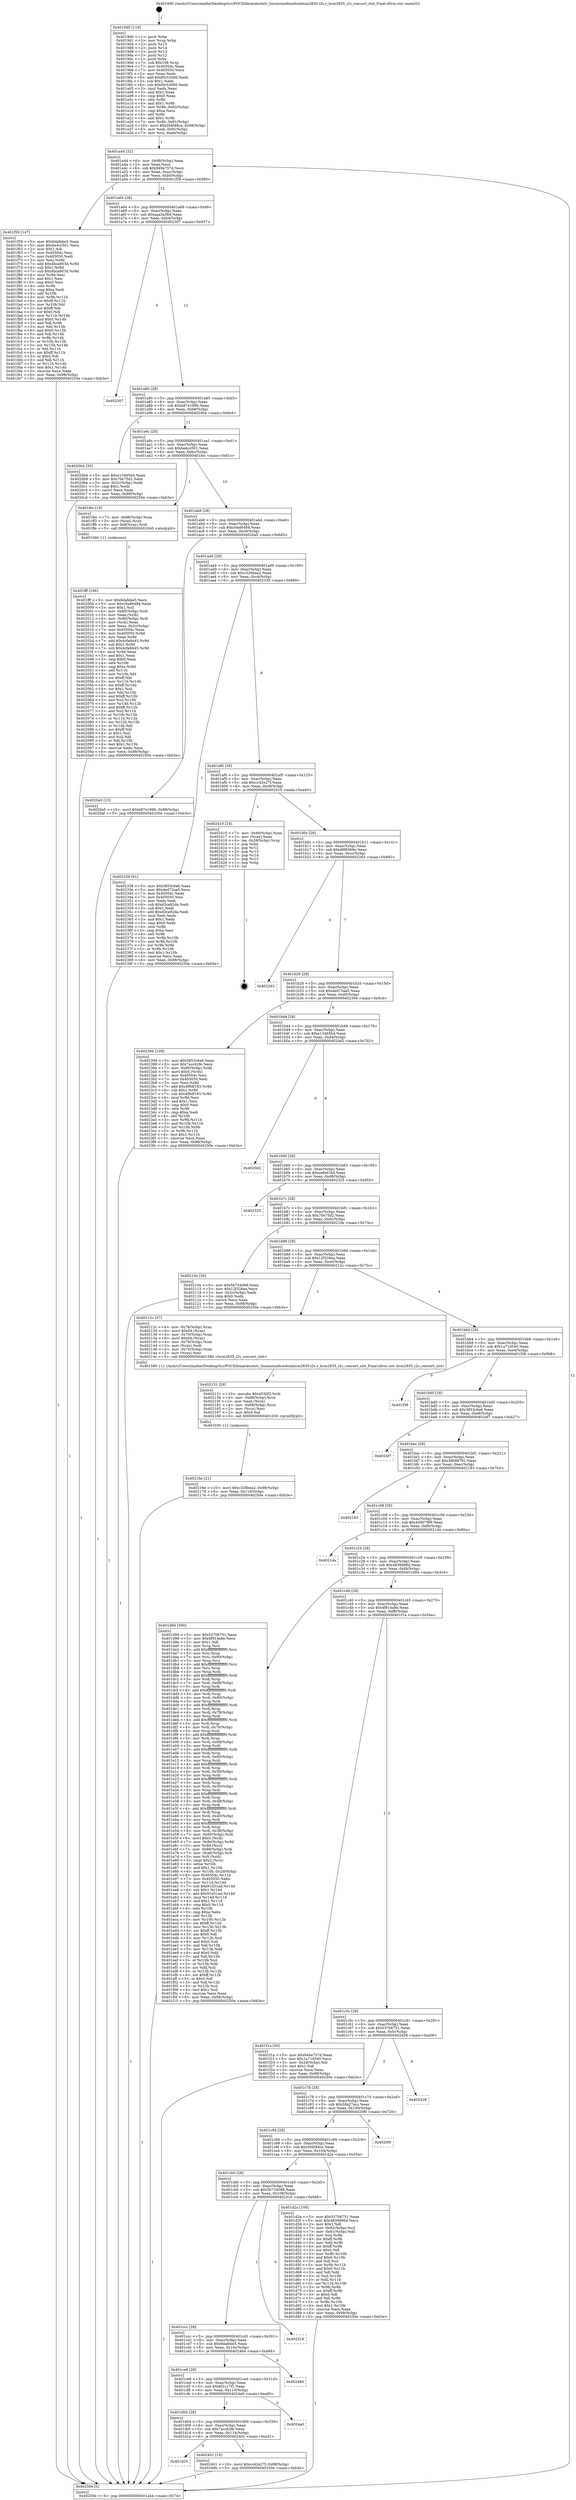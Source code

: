 digraph "0x4019d0" {
  label = "0x4019d0 (/mnt/c/Users/mathe/Desktop/tcc/POCII/binaries/extr_linuxsoundsocbcmbcm2835-i2s.c_bcm2835_i2s_convert_slot_Final-ollvm.out::main(0))"
  labelloc = "t"
  node[shape=record]

  Entry [label="",width=0.3,height=0.3,shape=circle,fillcolor=black,style=filled]
  "0x401a44" [label="{
     0x401a44 [32]\l
     | [instrs]\l
     &nbsp;&nbsp;0x401a44 \<+6\>: mov -0x98(%rbp),%eax\l
     &nbsp;&nbsp;0x401a4a \<+2\>: mov %eax,%ecx\l
     &nbsp;&nbsp;0x401a4c \<+6\>: sub $0x949a757d,%ecx\l
     &nbsp;&nbsp;0x401a52 \<+6\>: mov %eax,-0xac(%rbp)\l
     &nbsp;&nbsp;0x401a58 \<+6\>: mov %ecx,-0xb0(%rbp)\l
     &nbsp;&nbsp;0x401a5e \<+6\>: je 0000000000401f59 \<main+0x589\>\l
  }"]
  "0x401f59" [label="{
     0x401f59 [147]\l
     | [instrs]\l
     &nbsp;&nbsp;0x401f59 \<+5\>: mov $0x6dafebe5,%eax\l
     &nbsp;&nbsp;0x401f5e \<+5\>: mov $0xbe4cc501,%ecx\l
     &nbsp;&nbsp;0x401f63 \<+2\>: mov $0x1,%dl\l
     &nbsp;&nbsp;0x401f65 \<+7\>: mov 0x40504c,%esi\l
     &nbsp;&nbsp;0x401f6c \<+7\>: mov 0x405050,%edi\l
     &nbsp;&nbsp;0x401f73 \<+3\>: mov %esi,%r8d\l
     &nbsp;&nbsp;0x401f76 \<+7\>: add $0x4bca903d,%r8d\l
     &nbsp;&nbsp;0x401f7d \<+4\>: sub $0x1,%r8d\l
     &nbsp;&nbsp;0x401f81 \<+7\>: sub $0x4bca903d,%r8d\l
     &nbsp;&nbsp;0x401f88 \<+4\>: imul %r8d,%esi\l
     &nbsp;&nbsp;0x401f8c \<+3\>: and $0x1,%esi\l
     &nbsp;&nbsp;0x401f8f \<+3\>: cmp $0x0,%esi\l
     &nbsp;&nbsp;0x401f92 \<+4\>: sete %r9b\l
     &nbsp;&nbsp;0x401f96 \<+3\>: cmp $0xa,%edi\l
     &nbsp;&nbsp;0x401f99 \<+4\>: setl %r10b\l
     &nbsp;&nbsp;0x401f9d \<+3\>: mov %r9b,%r11b\l
     &nbsp;&nbsp;0x401fa0 \<+4\>: xor $0xff,%r11b\l
     &nbsp;&nbsp;0x401fa4 \<+3\>: mov %r10b,%bl\l
     &nbsp;&nbsp;0x401fa7 \<+3\>: xor $0xff,%bl\l
     &nbsp;&nbsp;0x401faa \<+3\>: xor $0x0,%dl\l
     &nbsp;&nbsp;0x401fad \<+3\>: mov %r11b,%r14b\l
     &nbsp;&nbsp;0x401fb0 \<+4\>: and $0x0,%r14b\l
     &nbsp;&nbsp;0x401fb4 \<+3\>: and %dl,%r9b\l
     &nbsp;&nbsp;0x401fb7 \<+3\>: mov %bl,%r15b\l
     &nbsp;&nbsp;0x401fba \<+4\>: and $0x0,%r15b\l
     &nbsp;&nbsp;0x401fbe \<+3\>: and %dl,%r10b\l
     &nbsp;&nbsp;0x401fc1 \<+3\>: or %r9b,%r14b\l
     &nbsp;&nbsp;0x401fc4 \<+3\>: or %r10b,%r15b\l
     &nbsp;&nbsp;0x401fc7 \<+3\>: xor %r15b,%r14b\l
     &nbsp;&nbsp;0x401fca \<+3\>: or %bl,%r11b\l
     &nbsp;&nbsp;0x401fcd \<+4\>: xor $0xff,%r11b\l
     &nbsp;&nbsp;0x401fd1 \<+3\>: or $0x0,%dl\l
     &nbsp;&nbsp;0x401fd4 \<+3\>: and %dl,%r11b\l
     &nbsp;&nbsp;0x401fd7 \<+3\>: or %r11b,%r14b\l
     &nbsp;&nbsp;0x401fda \<+4\>: test $0x1,%r14b\l
     &nbsp;&nbsp;0x401fde \<+3\>: cmovne %ecx,%eax\l
     &nbsp;&nbsp;0x401fe1 \<+6\>: mov %eax,-0x98(%rbp)\l
     &nbsp;&nbsp;0x401fe7 \<+5\>: jmp 000000000040250e \<main+0xb3e\>\l
  }"]
  "0x401a64" [label="{
     0x401a64 [28]\l
     | [instrs]\l
     &nbsp;&nbsp;0x401a64 \<+5\>: jmp 0000000000401a69 \<main+0x99\>\l
     &nbsp;&nbsp;0x401a69 \<+6\>: mov -0xac(%rbp),%eax\l
     &nbsp;&nbsp;0x401a6f \<+5\>: sub $0xaaa3a364,%eax\l
     &nbsp;&nbsp;0x401a74 \<+6\>: mov %eax,-0xb4(%rbp)\l
     &nbsp;&nbsp;0x401a7a \<+6\>: je 0000000000402307 \<main+0x937\>\l
  }"]
  Exit [label="",width=0.3,height=0.3,shape=circle,fillcolor=black,style=filled,peripheries=2]
  "0x402307" [label="{
     0x402307\l
  }", style=dashed]
  "0x401a80" [label="{
     0x401a80 [28]\l
     | [instrs]\l
     &nbsp;&nbsp;0x401a80 \<+5\>: jmp 0000000000401a85 \<main+0xb5\>\l
     &nbsp;&nbsp;0x401a85 \<+6\>: mov -0xac(%rbp),%eax\l
     &nbsp;&nbsp;0x401a8b \<+5\>: sub $0xb87e1996,%eax\l
     &nbsp;&nbsp;0x401a90 \<+6\>: mov %eax,-0xb8(%rbp)\l
     &nbsp;&nbsp;0x401a96 \<+6\>: je 00000000004020b4 \<main+0x6e4\>\l
  }"]
  "0x401d20" [label="{
     0x401d20\l
  }", style=dashed]
  "0x4020b4" [label="{
     0x4020b4 [30]\l
     | [instrs]\l
     &nbsp;&nbsp;0x4020b4 \<+5\>: mov $0xe13465b4,%eax\l
     &nbsp;&nbsp;0x4020b9 \<+5\>: mov $0x70e75d2,%ecx\l
     &nbsp;&nbsp;0x4020be \<+3\>: mov -0x2c(%rbp),%edx\l
     &nbsp;&nbsp;0x4020c1 \<+3\>: cmp $0x1,%edx\l
     &nbsp;&nbsp;0x4020c4 \<+3\>: cmovl %ecx,%eax\l
     &nbsp;&nbsp;0x4020c7 \<+6\>: mov %eax,-0x98(%rbp)\l
     &nbsp;&nbsp;0x4020cd \<+5\>: jmp 000000000040250e \<main+0xb3e\>\l
  }"]
  "0x401a9c" [label="{
     0x401a9c [28]\l
     | [instrs]\l
     &nbsp;&nbsp;0x401a9c \<+5\>: jmp 0000000000401aa1 \<main+0xd1\>\l
     &nbsp;&nbsp;0x401aa1 \<+6\>: mov -0xac(%rbp),%eax\l
     &nbsp;&nbsp;0x401aa7 \<+5\>: sub $0xbe4cc501,%eax\l
     &nbsp;&nbsp;0x401aac \<+6\>: mov %eax,-0xbc(%rbp)\l
     &nbsp;&nbsp;0x401ab2 \<+6\>: je 0000000000401fec \<main+0x61c\>\l
  }"]
  "0x402401" [label="{
     0x402401 [15]\l
     | [instrs]\l
     &nbsp;&nbsp;0x402401 \<+10\>: movl $0xcc42e27f,-0x98(%rbp)\l
     &nbsp;&nbsp;0x40240b \<+5\>: jmp 000000000040250e \<main+0xb3e\>\l
  }"]
  "0x401fec" [label="{
     0x401fec [19]\l
     | [instrs]\l
     &nbsp;&nbsp;0x401fec \<+7\>: mov -0x88(%rbp),%rax\l
     &nbsp;&nbsp;0x401ff3 \<+3\>: mov (%rax),%rax\l
     &nbsp;&nbsp;0x401ff6 \<+4\>: mov 0x8(%rax),%rdi\l
     &nbsp;&nbsp;0x401ffa \<+5\>: call 0000000000401040 \<atoi@plt\>\l
     | [calls]\l
     &nbsp;&nbsp;0x401040 \{1\} (unknown)\l
  }"]
  "0x401ab8" [label="{
     0x401ab8 [28]\l
     | [instrs]\l
     &nbsp;&nbsp;0x401ab8 \<+5\>: jmp 0000000000401abd \<main+0xed\>\l
     &nbsp;&nbsp;0x401abd \<+6\>: mov -0xac(%rbp),%eax\l
     &nbsp;&nbsp;0x401ac3 \<+5\>: sub $0xc0ad6484,%eax\l
     &nbsp;&nbsp;0x401ac8 \<+6\>: mov %eax,-0xc0(%rbp)\l
     &nbsp;&nbsp;0x401ace \<+6\>: je 00000000004020a5 \<main+0x6d5\>\l
  }"]
  "0x401d04" [label="{
     0x401d04 [28]\l
     | [instrs]\l
     &nbsp;&nbsp;0x401d04 \<+5\>: jmp 0000000000401d09 \<main+0x339\>\l
     &nbsp;&nbsp;0x401d09 \<+6\>: mov -0xac(%rbp),%eax\l
     &nbsp;&nbsp;0x401d0f \<+5\>: sub $0x7acc62fe,%eax\l
     &nbsp;&nbsp;0x401d14 \<+6\>: mov %eax,-0x114(%rbp)\l
     &nbsp;&nbsp;0x401d1a \<+6\>: je 0000000000402401 \<main+0xa31\>\l
  }"]
  "0x4020a5" [label="{
     0x4020a5 [15]\l
     | [instrs]\l
     &nbsp;&nbsp;0x4020a5 \<+10\>: movl $0xb87e1996,-0x98(%rbp)\l
     &nbsp;&nbsp;0x4020af \<+5\>: jmp 000000000040250e \<main+0xb3e\>\l
  }"]
  "0x401ad4" [label="{
     0x401ad4 [28]\l
     | [instrs]\l
     &nbsp;&nbsp;0x401ad4 \<+5\>: jmp 0000000000401ad9 \<main+0x109\>\l
     &nbsp;&nbsp;0x401ad9 \<+6\>: mov -0xac(%rbp),%eax\l
     &nbsp;&nbsp;0x401adf \<+5\>: sub $0xc326bea2,%eax\l
     &nbsp;&nbsp;0x401ae4 \<+6\>: mov %eax,-0xc4(%rbp)\l
     &nbsp;&nbsp;0x401aea \<+6\>: je 0000000000402339 \<main+0x969\>\l
  }"]
  "0x4024a0" [label="{
     0x4024a0\l
  }", style=dashed]
  "0x402339" [label="{
     0x402339 [91]\l
     | [instrs]\l
     &nbsp;&nbsp;0x402339 \<+5\>: mov $0x3853c6a6,%eax\l
     &nbsp;&nbsp;0x40233e \<+5\>: mov $0xded72aa5,%ecx\l
     &nbsp;&nbsp;0x402343 \<+7\>: mov 0x40504c,%edx\l
     &nbsp;&nbsp;0x40234a \<+7\>: mov 0x405050,%esi\l
     &nbsp;&nbsp;0x402351 \<+2\>: mov %edx,%edi\l
     &nbsp;&nbsp;0x402353 \<+6\>: sub $0xd3ca92da,%edi\l
     &nbsp;&nbsp;0x402359 \<+3\>: sub $0x1,%edi\l
     &nbsp;&nbsp;0x40235c \<+6\>: add $0xd3ca92da,%edi\l
     &nbsp;&nbsp;0x402362 \<+3\>: imul %edi,%edx\l
     &nbsp;&nbsp;0x402365 \<+3\>: and $0x1,%edx\l
     &nbsp;&nbsp;0x402368 \<+3\>: cmp $0x0,%edx\l
     &nbsp;&nbsp;0x40236b \<+4\>: sete %r8b\l
     &nbsp;&nbsp;0x40236f \<+3\>: cmp $0xa,%esi\l
     &nbsp;&nbsp;0x402372 \<+4\>: setl %r9b\l
     &nbsp;&nbsp;0x402376 \<+3\>: mov %r8b,%r10b\l
     &nbsp;&nbsp;0x402379 \<+3\>: and %r9b,%r10b\l
     &nbsp;&nbsp;0x40237c \<+3\>: xor %r9b,%r8b\l
     &nbsp;&nbsp;0x40237f \<+3\>: or %r8b,%r10b\l
     &nbsp;&nbsp;0x402382 \<+4\>: test $0x1,%r10b\l
     &nbsp;&nbsp;0x402386 \<+3\>: cmovne %ecx,%eax\l
     &nbsp;&nbsp;0x402389 \<+6\>: mov %eax,-0x98(%rbp)\l
     &nbsp;&nbsp;0x40238f \<+5\>: jmp 000000000040250e \<main+0xb3e\>\l
  }"]
  "0x401af0" [label="{
     0x401af0 [28]\l
     | [instrs]\l
     &nbsp;&nbsp;0x401af0 \<+5\>: jmp 0000000000401af5 \<main+0x125\>\l
     &nbsp;&nbsp;0x401af5 \<+6\>: mov -0xac(%rbp),%eax\l
     &nbsp;&nbsp;0x401afb \<+5\>: sub $0xcc42e27f,%eax\l
     &nbsp;&nbsp;0x401b00 \<+6\>: mov %eax,-0xc8(%rbp)\l
     &nbsp;&nbsp;0x401b06 \<+6\>: je 0000000000402410 \<main+0xa40\>\l
  }"]
  "0x401ce8" [label="{
     0x401ce8 [28]\l
     | [instrs]\l
     &nbsp;&nbsp;0x401ce8 \<+5\>: jmp 0000000000401ced \<main+0x31d\>\l
     &nbsp;&nbsp;0x401ced \<+6\>: mov -0xac(%rbp),%eax\l
     &nbsp;&nbsp;0x401cf3 \<+5\>: sub $0x6f1c17f1,%eax\l
     &nbsp;&nbsp;0x401cf8 \<+6\>: mov %eax,-0x110(%rbp)\l
     &nbsp;&nbsp;0x401cfe \<+6\>: je 00000000004024a0 \<main+0xad0\>\l
  }"]
  "0x402410" [label="{
     0x402410 [24]\l
     | [instrs]\l
     &nbsp;&nbsp;0x402410 \<+7\>: mov -0x90(%rbp),%rax\l
     &nbsp;&nbsp;0x402417 \<+2\>: mov (%rax),%eax\l
     &nbsp;&nbsp;0x402419 \<+4\>: lea -0x28(%rbp),%rsp\l
     &nbsp;&nbsp;0x40241d \<+1\>: pop %rbx\l
     &nbsp;&nbsp;0x40241e \<+2\>: pop %r12\l
     &nbsp;&nbsp;0x402420 \<+2\>: pop %r13\l
     &nbsp;&nbsp;0x402422 \<+2\>: pop %r14\l
     &nbsp;&nbsp;0x402424 \<+2\>: pop %r15\l
     &nbsp;&nbsp;0x402426 \<+1\>: pop %rbp\l
     &nbsp;&nbsp;0x402427 \<+1\>: ret\l
  }"]
  "0x401b0c" [label="{
     0x401b0c [28]\l
     | [instrs]\l
     &nbsp;&nbsp;0x401b0c \<+5\>: jmp 0000000000401b11 \<main+0x141\>\l
     &nbsp;&nbsp;0x401b11 \<+6\>: mov -0xac(%rbp),%eax\l
     &nbsp;&nbsp;0x401b17 \<+5\>: sub $0xd9f6569e,%eax\l
     &nbsp;&nbsp;0x401b1c \<+6\>: mov %eax,-0xcc(%rbp)\l
     &nbsp;&nbsp;0x401b22 \<+6\>: je 0000000000402263 \<main+0x893\>\l
  }"]
  "0x40246d" [label="{
     0x40246d\l
  }", style=dashed]
  "0x402263" [label="{
     0x402263\l
  }", style=dashed]
  "0x401b28" [label="{
     0x401b28 [28]\l
     | [instrs]\l
     &nbsp;&nbsp;0x401b28 \<+5\>: jmp 0000000000401b2d \<main+0x15d\>\l
     &nbsp;&nbsp;0x401b2d \<+6\>: mov -0xac(%rbp),%eax\l
     &nbsp;&nbsp;0x401b33 \<+5\>: sub $0xded72aa5,%eax\l
     &nbsp;&nbsp;0x401b38 \<+6\>: mov %eax,-0xd0(%rbp)\l
     &nbsp;&nbsp;0x401b3e \<+6\>: je 0000000000402394 \<main+0x9c4\>\l
  }"]
  "0x401ccc" [label="{
     0x401ccc [28]\l
     | [instrs]\l
     &nbsp;&nbsp;0x401ccc \<+5\>: jmp 0000000000401cd1 \<main+0x301\>\l
     &nbsp;&nbsp;0x401cd1 \<+6\>: mov -0xac(%rbp),%eax\l
     &nbsp;&nbsp;0x401cd7 \<+5\>: sub $0x6dafebe5,%eax\l
     &nbsp;&nbsp;0x401cdc \<+6\>: mov %eax,-0x10c(%rbp)\l
     &nbsp;&nbsp;0x401ce2 \<+6\>: je 000000000040246d \<main+0xa9d\>\l
  }"]
  "0x402394" [label="{
     0x402394 [109]\l
     | [instrs]\l
     &nbsp;&nbsp;0x402394 \<+5\>: mov $0x3853c6a6,%eax\l
     &nbsp;&nbsp;0x402399 \<+5\>: mov $0x7acc62fe,%ecx\l
     &nbsp;&nbsp;0x40239e \<+7\>: mov -0x90(%rbp),%rdx\l
     &nbsp;&nbsp;0x4023a5 \<+6\>: movl $0x0,(%rdx)\l
     &nbsp;&nbsp;0x4023ab \<+7\>: mov 0x40504c,%esi\l
     &nbsp;&nbsp;0x4023b2 \<+7\>: mov 0x405050,%edi\l
     &nbsp;&nbsp;0x4023b9 \<+3\>: mov %esi,%r8d\l
     &nbsp;&nbsp;0x4023bc \<+7\>: add $0x4f8df183,%r8d\l
     &nbsp;&nbsp;0x4023c3 \<+4\>: sub $0x1,%r8d\l
     &nbsp;&nbsp;0x4023c7 \<+7\>: sub $0x4f8df183,%r8d\l
     &nbsp;&nbsp;0x4023ce \<+4\>: imul %r8d,%esi\l
     &nbsp;&nbsp;0x4023d2 \<+3\>: and $0x1,%esi\l
     &nbsp;&nbsp;0x4023d5 \<+3\>: cmp $0x0,%esi\l
     &nbsp;&nbsp;0x4023d8 \<+4\>: sete %r9b\l
     &nbsp;&nbsp;0x4023dc \<+3\>: cmp $0xa,%edi\l
     &nbsp;&nbsp;0x4023df \<+4\>: setl %r10b\l
     &nbsp;&nbsp;0x4023e3 \<+3\>: mov %r9b,%r11b\l
     &nbsp;&nbsp;0x4023e6 \<+3\>: and %r10b,%r11b\l
     &nbsp;&nbsp;0x4023e9 \<+3\>: xor %r10b,%r9b\l
     &nbsp;&nbsp;0x4023ec \<+3\>: or %r9b,%r11b\l
     &nbsp;&nbsp;0x4023ef \<+4\>: test $0x1,%r11b\l
     &nbsp;&nbsp;0x4023f3 \<+3\>: cmovne %ecx,%eax\l
     &nbsp;&nbsp;0x4023f6 \<+6\>: mov %eax,-0x98(%rbp)\l
     &nbsp;&nbsp;0x4023fc \<+5\>: jmp 000000000040250e \<main+0xb3e\>\l
  }"]
  "0x401b44" [label="{
     0x401b44 [28]\l
     | [instrs]\l
     &nbsp;&nbsp;0x401b44 \<+5\>: jmp 0000000000401b49 \<main+0x179\>\l
     &nbsp;&nbsp;0x401b49 \<+6\>: mov -0xac(%rbp),%eax\l
     &nbsp;&nbsp;0x401b4f \<+5\>: sub $0xe13465b4,%eax\l
     &nbsp;&nbsp;0x401b54 \<+6\>: mov %eax,-0xd4(%rbp)\l
     &nbsp;&nbsp;0x401b5a \<+6\>: je 00000000004020d2 \<main+0x702\>\l
  }"]
  "0x402316" [label="{
     0x402316\l
  }", style=dashed]
  "0x4020d2" [label="{
     0x4020d2\l
  }", style=dashed]
  "0x401b60" [label="{
     0x401b60 [28]\l
     | [instrs]\l
     &nbsp;&nbsp;0x401b60 \<+5\>: jmp 0000000000401b65 \<main+0x195\>\l
     &nbsp;&nbsp;0x401b65 \<+6\>: mov -0xac(%rbp),%eax\l
     &nbsp;&nbsp;0x401b6b \<+5\>: sub $0xee8ef1bd,%eax\l
     &nbsp;&nbsp;0x401b70 \<+6\>: mov %eax,-0xd8(%rbp)\l
     &nbsp;&nbsp;0x401b76 \<+6\>: je 0000000000402325 \<main+0x955\>\l
  }"]
  "0x40216e" [label="{
     0x40216e [21]\l
     | [instrs]\l
     &nbsp;&nbsp;0x40216e \<+10\>: movl $0xc326bea2,-0x98(%rbp)\l
     &nbsp;&nbsp;0x402178 \<+6\>: mov %eax,-0x118(%rbp)\l
     &nbsp;&nbsp;0x40217e \<+5\>: jmp 000000000040250e \<main+0xb3e\>\l
  }"]
  "0x402325" [label="{
     0x402325\l
  }", style=dashed]
  "0x401b7c" [label="{
     0x401b7c [28]\l
     | [instrs]\l
     &nbsp;&nbsp;0x401b7c \<+5\>: jmp 0000000000401b81 \<main+0x1b1\>\l
     &nbsp;&nbsp;0x401b81 \<+6\>: mov -0xac(%rbp),%eax\l
     &nbsp;&nbsp;0x401b87 \<+5\>: sub $0x70e75d2,%eax\l
     &nbsp;&nbsp;0x401b8c \<+6\>: mov %eax,-0xdc(%rbp)\l
     &nbsp;&nbsp;0x401b92 \<+6\>: je 000000000040210e \<main+0x73e\>\l
  }"]
  "0x402151" [label="{
     0x402151 [29]\l
     | [instrs]\l
     &nbsp;&nbsp;0x402151 \<+10\>: movabs $0x4030f2,%rdi\l
     &nbsp;&nbsp;0x40215b \<+4\>: mov -0x68(%rbp),%rcx\l
     &nbsp;&nbsp;0x40215f \<+2\>: mov %eax,(%rcx)\l
     &nbsp;&nbsp;0x402161 \<+4\>: mov -0x68(%rbp),%rcx\l
     &nbsp;&nbsp;0x402165 \<+2\>: mov (%rcx),%esi\l
     &nbsp;&nbsp;0x402167 \<+2\>: mov $0x0,%al\l
     &nbsp;&nbsp;0x402169 \<+5\>: call 0000000000401030 \<printf@plt\>\l
     | [calls]\l
     &nbsp;&nbsp;0x401030 \{1\} (unknown)\l
  }"]
  "0x40210e" [label="{
     0x40210e [30]\l
     | [instrs]\l
     &nbsp;&nbsp;0x40210e \<+5\>: mov $0x5b734088,%eax\l
     &nbsp;&nbsp;0x402113 \<+5\>: mov $0x12f326ea,%ecx\l
     &nbsp;&nbsp;0x402118 \<+3\>: mov -0x2c(%rbp),%edx\l
     &nbsp;&nbsp;0x40211b \<+3\>: cmp $0x0,%edx\l
     &nbsp;&nbsp;0x40211e \<+3\>: cmove %ecx,%eax\l
     &nbsp;&nbsp;0x402121 \<+6\>: mov %eax,-0x98(%rbp)\l
     &nbsp;&nbsp;0x402127 \<+5\>: jmp 000000000040250e \<main+0xb3e\>\l
  }"]
  "0x401b98" [label="{
     0x401b98 [28]\l
     | [instrs]\l
     &nbsp;&nbsp;0x401b98 \<+5\>: jmp 0000000000401b9d \<main+0x1cd\>\l
     &nbsp;&nbsp;0x401b9d \<+6\>: mov -0xac(%rbp),%eax\l
     &nbsp;&nbsp;0x401ba3 \<+5\>: sub $0x12f326ea,%eax\l
     &nbsp;&nbsp;0x401ba8 \<+6\>: mov %eax,-0xe0(%rbp)\l
     &nbsp;&nbsp;0x401bae \<+6\>: je 000000000040212c \<main+0x75c\>\l
  }"]
  "0x401fff" [label="{
     0x401fff [166]\l
     | [instrs]\l
     &nbsp;&nbsp;0x401fff \<+5\>: mov $0x6dafebe5,%ecx\l
     &nbsp;&nbsp;0x402004 \<+5\>: mov $0xc0ad6484,%edx\l
     &nbsp;&nbsp;0x402009 \<+3\>: mov $0x1,%sil\l
     &nbsp;&nbsp;0x40200c \<+4\>: mov -0x80(%rbp),%rdi\l
     &nbsp;&nbsp;0x402010 \<+2\>: mov %eax,(%rdi)\l
     &nbsp;&nbsp;0x402012 \<+4\>: mov -0x80(%rbp),%rdi\l
     &nbsp;&nbsp;0x402016 \<+2\>: mov (%rdi),%eax\l
     &nbsp;&nbsp;0x402018 \<+3\>: mov %eax,-0x2c(%rbp)\l
     &nbsp;&nbsp;0x40201b \<+7\>: mov 0x40504c,%eax\l
     &nbsp;&nbsp;0x402022 \<+8\>: mov 0x405050,%r8d\l
     &nbsp;&nbsp;0x40202a \<+3\>: mov %eax,%r9d\l
     &nbsp;&nbsp;0x40202d \<+7\>: add $0x4cfa8445,%r9d\l
     &nbsp;&nbsp;0x402034 \<+4\>: sub $0x1,%r9d\l
     &nbsp;&nbsp;0x402038 \<+7\>: sub $0x4cfa8445,%r9d\l
     &nbsp;&nbsp;0x40203f \<+4\>: imul %r9d,%eax\l
     &nbsp;&nbsp;0x402043 \<+3\>: and $0x1,%eax\l
     &nbsp;&nbsp;0x402046 \<+3\>: cmp $0x0,%eax\l
     &nbsp;&nbsp;0x402049 \<+4\>: sete %r10b\l
     &nbsp;&nbsp;0x40204d \<+4\>: cmp $0xa,%r8d\l
     &nbsp;&nbsp;0x402051 \<+4\>: setl %r11b\l
     &nbsp;&nbsp;0x402055 \<+3\>: mov %r10b,%bl\l
     &nbsp;&nbsp;0x402058 \<+3\>: xor $0xff,%bl\l
     &nbsp;&nbsp;0x40205b \<+3\>: mov %r11b,%r14b\l
     &nbsp;&nbsp;0x40205e \<+4\>: xor $0xff,%r14b\l
     &nbsp;&nbsp;0x402062 \<+4\>: xor $0x1,%sil\l
     &nbsp;&nbsp;0x402066 \<+3\>: mov %bl,%r15b\l
     &nbsp;&nbsp;0x402069 \<+4\>: and $0xff,%r15b\l
     &nbsp;&nbsp;0x40206d \<+3\>: and %sil,%r10b\l
     &nbsp;&nbsp;0x402070 \<+3\>: mov %r14b,%r12b\l
     &nbsp;&nbsp;0x402073 \<+4\>: and $0xff,%r12b\l
     &nbsp;&nbsp;0x402077 \<+3\>: and %sil,%r11b\l
     &nbsp;&nbsp;0x40207a \<+3\>: or %r10b,%r15b\l
     &nbsp;&nbsp;0x40207d \<+3\>: or %r11b,%r12b\l
     &nbsp;&nbsp;0x402080 \<+3\>: xor %r12b,%r15b\l
     &nbsp;&nbsp;0x402083 \<+3\>: or %r14b,%bl\l
     &nbsp;&nbsp;0x402086 \<+3\>: xor $0xff,%bl\l
     &nbsp;&nbsp;0x402089 \<+4\>: or $0x1,%sil\l
     &nbsp;&nbsp;0x40208d \<+3\>: and %sil,%bl\l
     &nbsp;&nbsp;0x402090 \<+3\>: or %bl,%r15b\l
     &nbsp;&nbsp;0x402093 \<+4\>: test $0x1,%r15b\l
     &nbsp;&nbsp;0x402097 \<+3\>: cmovne %edx,%ecx\l
     &nbsp;&nbsp;0x40209a \<+6\>: mov %ecx,-0x98(%rbp)\l
     &nbsp;&nbsp;0x4020a0 \<+5\>: jmp 000000000040250e \<main+0xb3e\>\l
  }"]
  "0x40212c" [label="{
     0x40212c [37]\l
     | [instrs]\l
     &nbsp;&nbsp;0x40212c \<+4\>: mov -0x78(%rbp),%rax\l
     &nbsp;&nbsp;0x402130 \<+6\>: movl $0x64,(%rax)\l
     &nbsp;&nbsp;0x402136 \<+4\>: mov -0x70(%rbp),%rax\l
     &nbsp;&nbsp;0x40213a \<+6\>: movl $0x64,(%rax)\l
     &nbsp;&nbsp;0x402140 \<+4\>: mov -0x78(%rbp),%rax\l
     &nbsp;&nbsp;0x402144 \<+2\>: mov (%rax),%edi\l
     &nbsp;&nbsp;0x402146 \<+4\>: mov -0x70(%rbp),%rax\l
     &nbsp;&nbsp;0x40214a \<+2\>: mov (%rax),%esi\l
     &nbsp;&nbsp;0x40214c \<+5\>: call 0000000000401580 \<bcm2835_i2s_convert_slot\>\l
     | [calls]\l
     &nbsp;&nbsp;0x401580 \{1\} (/mnt/c/Users/mathe/Desktop/tcc/POCII/binaries/extr_linuxsoundsocbcmbcm2835-i2s.c_bcm2835_i2s_convert_slot_Final-ollvm.out::bcm2835_i2s_convert_slot)\l
  }"]
  "0x401bb4" [label="{
     0x401bb4 [28]\l
     | [instrs]\l
     &nbsp;&nbsp;0x401bb4 \<+5\>: jmp 0000000000401bb9 \<main+0x1e9\>\l
     &nbsp;&nbsp;0x401bb9 \<+6\>: mov -0xac(%rbp),%eax\l
     &nbsp;&nbsp;0x401bbf \<+5\>: sub $0x1a71d540,%eax\l
     &nbsp;&nbsp;0x401bc4 \<+6\>: mov %eax,-0xe4(%rbp)\l
     &nbsp;&nbsp;0x401bca \<+6\>: je 0000000000401f38 \<main+0x568\>\l
  }"]
  "0x4019d0" [label="{
     0x4019d0 [116]\l
     | [instrs]\l
     &nbsp;&nbsp;0x4019d0 \<+1\>: push %rbp\l
     &nbsp;&nbsp;0x4019d1 \<+3\>: mov %rsp,%rbp\l
     &nbsp;&nbsp;0x4019d4 \<+2\>: push %r15\l
     &nbsp;&nbsp;0x4019d6 \<+2\>: push %r14\l
     &nbsp;&nbsp;0x4019d8 \<+2\>: push %r13\l
     &nbsp;&nbsp;0x4019da \<+2\>: push %r12\l
     &nbsp;&nbsp;0x4019dc \<+1\>: push %rbx\l
     &nbsp;&nbsp;0x4019dd \<+7\>: sub $0x108,%rsp\l
     &nbsp;&nbsp;0x4019e4 \<+7\>: mov 0x40504c,%eax\l
     &nbsp;&nbsp;0x4019eb \<+7\>: mov 0x405050,%ecx\l
     &nbsp;&nbsp;0x4019f2 \<+2\>: mov %eax,%edx\l
     &nbsp;&nbsp;0x4019f4 \<+6\>: add $0xf0c53060,%edx\l
     &nbsp;&nbsp;0x4019fa \<+3\>: sub $0x1,%edx\l
     &nbsp;&nbsp;0x4019fd \<+6\>: sub $0xf0c53060,%edx\l
     &nbsp;&nbsp;0x401a03 \<+3\>: imul %edx,%eax\l
     &nbsp;&nbsp;0x401a06 \<+3\>: and $0x1,%eax\l
     &nbsp;&nbsp;0x401a09 \<+3\>: cmp $0x0,%eax\l
     &nbsp;&nbsp;0x401a0c \<+4\>: sete %r8b\l
     &nbsp;&nbsp;0x401a10 \<+4\>: and $0x1,%r8b\l
     &nbsp;&nbsp;0x401a14 \<+7\>: mov %r8b,-0x92(%rbp)\l
     &nbsp;&nbsp;0x401a1b \<+3\>: cmp $0xa,%ecx\l
     &nbsp;&nbsp;0x401a1e \<+4\>: setl %r8b\l
     &nbsp;&nbsp;0x401a22 \<+4\>: and $0x1,%r8b\l
     &nbsp;&nbsp;0x401a26 \<+7\>: mov %r8b,-0x91(%rbp)\l
     &nbsp;&nbsp;0x401a2d \<+10\>: movl $0x594f48ce,-0x98(%rbp)\l
     &nbsp;&nbsp;0x401a37 \<+6\>: mov %edi,-0x9c(%rbp)\l
     &nbsp;&nbsp;0x401a3d \<+7\>: mov %rsi,-0xa8(%rbp)\l
  }"]
  "0x401f38" [label="{
     0x401f38\l
  }", style=dashed]
  "0x401bd0" [label="{
     0x401bd0 [28]\l
     | [instrs]\l
     &nbsp;&nbsp;0x401bd0 \<+5\>: jmp 0000000000401bd5 \<main+0x205\>\l
     &nbsp;&nbsp;0x401bd5 \<+6\>: mov -0xac(%rbp),%eax\l
     &nbsp;&nbsp;0x401bdb \<+5\>: sub $0x3853c6a6,%eax\l
     &nbsp;&nbsp;0x401be0 \<+6\>: mov %eax,-0xe8(%rbp)\l
     &nbsp;&nbsp;0x401be6 \<+6\>: je 00000000004024f7 \<main+0xb27\>\l
  }"]
  "0x40250e" [label="{
     0x40250e [5]\l
     | [instrs]\l
     &nbsp;&nbsp;0x40250e \<+5\>: jmp 0000000000401a44 \<main+0x74\>\l
  }"]
  "0x4024f7" [label="{
     0x4024f7\l
  }", style=dashed]
  "0x401bec" [label="{
     0x401bec [28]\l
     | [instrs]\l
     &nbsp;&nbsp;0x401bec \<+5\>: jmp 0000000000401bf1 \<main+0x221\>\l
     &nbsp;&nbsp;0x401bf1 \<+6\>: mov -0xac(%rbp),%eax\l
     &nbsp;&nbsp;0x401bf7 \<+5\>: sub $0x38b99791,%eax\l
     &nbsp;&nbsp;0x401bfc \<+6\>: mov %eax,-0xec(%rbp)\l
     &nbsp;&nbsp;0x401c02 \<+6\>: je 0000000000402183 \<main+0x7b3\>\l
  }"]
  "0x401cb0" [label="{
     0x401cb0 [28]\l
     | [instrs]\l
     &nbsp;&nbsp;0x401cb0 \<+5\>: jmp 0000000000401cb5 \<main+0x2e5\>\l
     &nbsp;&nbsp;0x401cb5 \<+6\>: mov -0xac(%rbp),%eax\l
     &nbsp;&nbsp;0x401cbb \<+5\>: sub $0x5b734088,%eax\l
     &nbsp;&nbsp;0x401cc0 \<+6\>: mov %eax,-0x108(%rbp)\l
     &nbsp;&nbsp;0x401cc6 \<+6\>: je 0000000000402316 \<main+0x946\>\l
  }"]
  "0x402183" [label="{
     0x402183\l
  }", style=dashed]
  "0x401c08" [label="{
     0x401c08 [28]\l
     | [instrs]\l
     &nbsp;&nbsp;0x401c08 \<+5\>: jmp 0000000000401c0d \<main+0x23d\>\l
     &nbsp;&nbsp;0x401c0d \<+6\>: mov -0xac(%rbp),%eax\l
     &nbsp;&nbsp;0x401c13 \<+5\>: sub $0x449079f9,%eax\l
     &nbsp;&nbsp;0x401c18 \<+6\>: mov %eax,-0xf0(%rbp)\l
     &nbsp;&nbsp;0x401c1e \<+6\>: je 00000000004021da \<main+0x80a\>\l
  }"]
  "0x401d2a" [label="{
     0x401d2a [106]\l
     | [instrs]\l
     &nbsp;&nbsp;0x401d2a \<+5\>: mov $0x53706751,%eax\l
     &nbsp;&nbsp;0x401d2f \<+5\>: mov $0x4839d96d,%ecx\l
     &nbsp;&nbsp;0x401d34 \<+2\>: mov $0x1,%dl\l
     &nbsp;&nbsp;0x401d36 \<+7\>: mov -0x92(%rbp),%sil\l
     &nbsp;&nbsp;0x401d3d \<+7\>: mov -0x91(%rbp),%dil\l
     &nbsp;&nbsp;0x401d44 \<+3\>: mov %sil,%r8b\l
     &nbsp;&nbsp;0x401d47 \<+4\>: xor $0xff,%r8b\l
     &nbsp;&nbsp;0x401d4b \<+3\>: mov %dil,%r9b\l
     &nbsp;&nbsp;0x401d4e \<+4\>: xor $0xff,%r9b\l
     &nbsp;&nbsp;0x401d52 \<+3\>: xor $0x0,%dl\l
     &nbsp;&nbsp;0x401d55 \<+3\>: mov %r8b,%r10b\l
     &nbsp;&nbsp;0x401d58 \<+4\>: and $0x0,%r10b\l
     &nbsp;&nbsp;0x401d5c \<+3\>: and %dl,%sil\l
     &nbsp;&nbsp;0x401d5f \<+3\>: mov %r9b,%r11b\l
     &nbsp;&nbsp;0x401d62 \<+4\>: and $0x0,%r11b\l
     &nbsp;&nbsp;0x401d66 \<+3\>: and %dl,%dil\l
     &nbsp;&nbsp;0x401d69 \<+3\>: or %sil,%r10b\l
     &nbsp;&nbsp;0x401d6c \<+3\>: or %dil,%r11b\l
     &nbsp;&nbsp;0x401d6f \<+3\>: xor %r11b,%r10b\l
     &nbsp;&nbsp;0x401d72 \<+3\>: or %r9b,%r8b\l
     &nbsp;&nbsp;0x401d75 \<+4\>: xor $0xff,%r8b\l
     &nbsp;&nbsp;0x401d79 \<+3\>: or $0x0,%dl\l
     &nbsp;&nbsp;0x401d7c \<+3\>: and %dl,%r8b\l
     &nbsp;&nbsp;0x401d7f \<+3\>: or %r8b,%r10b\l
     &nbsp;&nbsp;0x401d82 \<+4\>: test $0x1,%r10b\l
     &nbsp;&nbsp;0x401d86 \<+3\>: cmovne %ecx,%eax\l
     &nbsp;&nbsp;0x401d89 \<+6\>: mov %eax,-0x98(%rbp)\l
     &nbsp;&nbsp;0x401d8f \<+5\>: jmp 000000000040250e \<main+0xb3e\>\l
  }"]
  "0x4021da" [label="{
     0x4021da\l
  }", style=dashed]
  "0x401c24" [label="{
     0x401c24 [28]\l
     | [instrs]\l
     &nbsp;&nbsp;0x401c24 \<+5\>: jmp 0000000000401c29 \<main+0x259\>\l
     &nbsp;&nbsp;0x401c29 \<+6\>: mov -0xac(%rbp),%eax\l
     &nbsp;&nbsp;0x401c2f \<+5\>: sub $0x4839d96d,%eax\l
     &nbsp;&nbsp;0x401c34 \<+6\>: mov %eax,-0xf4(%rbp)\l
     &nbsp;&nbsp;0x401c3a \<+6\>: je 0000000000401d94 \<main+0x3c4\>\l
  }"]
  "0x401c94" [label="{
     0x401c94 [28]\l
     | [instrs]\l
     &nbsp;&nbsp;0x401c94 \<+5\>: jmp 0000000000401c99 \<main+0x2c9\>\l
     &nbsp;&nbsp;0x401c99 \<+6\>: mov -0xac(%rbp),%eax\l
     &nbsp;&nbsp;0x401c9f \<+5\>: sub $0x594f48ce,%eax\l
     &nbsp;&nbsp;0x401ca4 \<+6\>: mov %eax,-0x104(%rbp)\l
     &nbsp;&nbsp;0x401caa \<+6\>: je 0000000000401d2a \<main+0x35a\>\l
  }"]
  "0x401d94" [label="{
     0x401d94 [390]\l
     | [instrs]\l
     &nbsp;&nbsp;0x401d94 \<+5\>: mov $0x53706751,%eax\l
     &nbsp;&nbsp;0x401d99 \<+5\>: mov $0x4f914a8e,%ecx\l
     &nbsp;&nbsp;0x401d9e \<+2\>: mov $0x1,%dl\l
     &nbsp;&nbsp;0x401da0 \<+3\>: mov %rsp,%rsi\l
     &nbsp;&nbsp;0x401da3 \<+4\>: add $0xfffffffffffffff0,%rsi\l
     &nbsp;&nbsp;0x401da7 \<+3\>: mov %rsi,%rsp\l
     &nbsp;&nbsp;0x401daa \<+7\>: mov %rsi,-0x90(%rbp)\l
     &nbsp;&nbsp;0x401db1 \<+3\>: mov %rsp,%rsi\l
     &nbsp;&nbsp;0x401db4 \<+4\>: add $0xfffffffffffffff0,%rsi\l
     &nbsp;&nbsp;0x401db8 \<+3\>: mov %rsi,%rsp\l
     &nbsp;&nbsp;0x401dbb \<+3\>: mov %rsp,%rdi\l
     &nbsp;&nbsp;0x401dbe \<+4\>: add $0xfffffffffffffff0,%rdi\l
     &nbsp;&nbsp;0x401dc2 \<+3\>: mov %rdi,%rsp\l
     &nbsp;&nbsp;0x401dc5 \<+7\>: mov %rdi,-0x88(%rbp)\l
     &nbsp;&nbsp;0x401dcc \<+3\>: mov %rsp,%rdi\l
     &nbsp;&nbsp;0x401dcf \<+4\>: add $0xfffffffffffffff0,%rdi\l
     &nbsp;&nbsp;0x401dd3 \<+3\>: mov %rdi,%rsp\l
     &nbsp;&nbsp;0x401dd6 \<+4\>: mov %rdi,-0x80(%rbp)\l
     &nbsp;&nbsp;0x401dda \<+3\>: mov %rsp,%rdi\l
     &nbsp;&nbsp;0x401ddd \<+4\>: add $0xfffffffffffffff0,%rdi\l
     &nbsp;&nbsp;0x401de1 \<+3\>: mov %rdi,%rsp\l
     &nbsp;&nbsp;0x401de4 \<+4\>: mov %rdi,-0x78(%rbp)\l
     &nbsp;&nbsp;0x401de8 \<+3\>: mov %rsp,%rdi\l
     &nbsp;&nbsp;0x401deb \<+4\>: add $0xfffffffffffffff0,%rdi\l
     &nbsp;&nbsp;0x401def \<+3\>: mov %rdi,%rsp\l
     &nbsp;&nbsp;0x401df2 \<+4\>: mov %rdi,-0x70(%rbp)\l
     &nbsp;&nbsp;0x401df6 \<+3\>: mov %rsp,%rdi\l
     &nbsp;&nbsp;0x401df9 \<+4\>: add $0xfffffffffffffff0,%rdi\l
     &nbsp;&nbsp;0x401dfd \<+3\>: mov %rdi,%rsp\l
     &nbsp;&nbsp;0x401e00 \<+4\>: mov %rdi,-0x68(%rbp)\l
     &nbsp;&nbsp;0x401e04 \<+3\>: mov %rsp,%rdi\l
     &nbsp;&nbsp;0x401e07 \<+4\>: add $0xfffffffffffffff0,%rdi\l
     &nbsp;&nbsp;0x401e0b \<+3\>: mov %rdi,%rsp\l
     &nbsp;&nbsp;0x401e0e \<+4\>: mov %rdi,-0x60(%rbp)\l
     &nbsp;&nbsp;0x401e12 \<+3\>: mov %rsp,%rdi\l
     &nbsp;&nbsp;0x401e15 \<+4\>: add $0xfffffffffffffff0,%rdi\l
     &nbsp;&nbsp;0x401e19 \<+3\>: mov %rdi,%rsp\l
     &nbsp;&nbsp;0x401e1c \<+4\>: mov %rdi,-0x58(%rbp)\l
     &nbsp;&nbsp;0x401e20 \<+3\>: mov %rsp,%rdi\l
     &nbsp;&nbsp;0x401e23 \<+4\>: add $0xfffffffffffffff0,%rdi\l
     &nbsp;&nbsp;0x401e27 \<+3\>: mov %rdi,%rsp\l
     &nbsp;&nbsp;0x401e2a \<+4\>: mov %rdi,-0x50(%rbp)\l
     &nbsp;&nbsp;0x401e2e \<+3\>: mov %rsp,%rdi\l
     &nbsp;&nbsp;0x401e31 \<+4\>: add $0xfffffffffffffff0,%rdi\l
     &nbsp;&nbsp;0x401e35 \<+3\>: mov %rdi,%rsp\l
     &nbsp;&nbsp;0x401e38 \<+4\>: mov %rdi,-0x48(%rbp)\l
     &nbsp;&nbsp;0x401e3c \<+3\>: mov %rsp,%rdi\l
     &nbsp;&nbsp;0x401e3f \<+4\>: add $0xfffffffffffffff0,%rdi\l
     &nbsp;&nbsp;0x401e43 \<+3\>: mov %rdi,%rsp\l
     &nbsp;&nbsp;0x401e46 \<+4\>: mov %rdi,-0x40(%rbp)\l
     &nbsp;&nbsp;0x401e4a \<+3\>: mov %rsp,%rdi\l
     &nbsp;&nbsp;0x401e4d \<+4\>: add $0xfffffffffffffff0,%rdi\l
     &nbsp;&nbsp;0x401e51 \<+3\>: mov %rdi,%rsp\l
     &nbsp;&nbsp;0x401e54 \<+4\>: mov %rdi,-0x38(%rbp)\l
     &nbsp;&nbsp;0x401e58 \<+7\>: mov -0x90(%rbp),%rdi\l
     &nbsp;&nbsp;0x401e5f \<+6\>: movl $0x0,(%rdi)\l
     &nbsp;&nbsp;0x401e65 \<+7\>: mov -0x9c(%rbp),%r8d\l
     &nbsp;&nbsp;0x401e6c \<+3\>: mov %r8d,(%rsi)\l
     &nbsp;&nbsp;0x401e6f \<+7\>: mov -0x88(%rbp),%rdi\l
     &nbsp;&nbsp;0x401e76 \<+7\>: mov -0xa8(%rbp),%r9\l
     &nbsp;&nbsp;0x401e7d \<+3\>: mov %r9,(%rdi)\l
     &nbsp;&nbsp;0x401e80 \<+3\>: cmpl $0x2,(%rsi)\l
     &nbsp;&nbsp;0x401e83 \<+4\>: setne %r10b\l
     &nbsp;&nbsp;0x401e87 \<+4\>: and $0x1,%r10b\l
     &nbsp;&nbsp;0x401e8b \<+4\>: mov %r10b,-0x2d(%rbp)\l
     &nbsp;&nbsp;0x401e8f \<+8\>: mov 0x40504c,%r11d\l
     &nbsp;&nbsp;0x401e97 \<+7\>: mov 0x405050,%ebx\l
     &nbsp;&nbsp;0x401e9e \<+3\>: mov %r11d,%r14d\l
     &nbsp;&nbsp;0x401ea1 \<+7\>: sub $0x91d31ad,%r14d\l
     &nbsp;&nbsp;0x401ea8 \<+4\>: sub $0x1,%r14d\l
     &nbsp;&nbsp;0x401eac \<+7\>: add $0x91d31ad,%r14d\l
     &nbsp;&nbsp;0x401eb3 \<+4\>: imul %r14d,%r11d\l
     &nbsp;&nbsp;0x401eb7 \<+4\>: and $0x1,%r11d\l
     &nbsp;&nbsp;0x401ebb \<+4\>: cmp $0x0,%r11d\l
     &nbsp;&nbsp;0x401ebf \<+4\>: sete %r10b\l
     &nbsp;&nbsp;0x401ec3 \<+3\>: cmp $0xa,%ebx\l
     &nbsp;&nbsp;0x401ec6 \<+4\>: setl %r15b\l
     &nbsp;&nbsp;0x401eca \<+3\>: mov %r10b,%r12b\l
     &nbsp;&nbsp;0x401ecd \<+4\>: xor $0xff,%r12b\l
     &nbsp;&nbsp;0x401ed1 \<+3\>: mov %r15b,%r13b\l
     &nbsp;&nbsp;0x401ed4 \<+4\>: xor $0xff,%r13b\l
     &nbsp;&nbsp;0x401ed8 \<+3\>: xor $0x0,%dl\l
     &nbsp;&nbsp;0x401edb \<+3\>: mov %r12b,%sil\l
     &nbsp;&nbsp;0x401ede \<+4\>: and $0x0,%sil\l
     &nbsp;&nbsp;0x401ee2 \<+3\>: and %dl,%r10b\l
     &nbsp;&nbsp;0x401ee5 \<+3\>: mov %r13b,%dil\l
     &nbsp;&nbsp;0x401ee8 \<+4\>: and $0x0,%dil\l
     &nbsp;&nbsp;0x401eec \<+3\>: and %dl,%r15b\l
     &nbsp;&nbsp;0x401eef \<+3\>: or %r10b,%sil\l
     &nbsp;&nbsp;0x401ef2 \<+3\>: or %r15b,%dil\l
     &nbsp;&nbsp;0x401ef5 \<+3\>: xor %dil,%sil\l
     &nbsp;&nbsp;0x401ef8 \<+3\>: or %r13b,%r12b\l
     &nbsp;&nbsp;0x401efb \<+4\>: xor $0xff,%r12b\l
     &nbsp;&nbsp;0x401eff \<+3\>: or $0x0,%dl\l
     &nbsp;&nbsp;0x401f02 \<+3\>: and %dl,%r12b\l
     &nbsp;&nbsp;0x401f05 \<+3\>: or %r12b,%sil\l
     &nbsp;&nbsp;0x401f08 \<+4\>: test $0x1,%sil\l
     &nbsp;&nbsp;0x401f0c \<+3\>: cmovne %ecx,%eax\l
     &nbsp;&nbsp;0x401f0f \<+6\>: mov %eax,-0x98(%rbp)\l
     &nbsp;&nbsp;0x401f15 \<+5\>: jmp 000000000040250e \<main+0xb3e\>\l
  }"]
  "0x401c40" [label="{
     0x401c40 [28]\l
     | [instrs]\l
     &nbsp;&nbsp;0x401c40 \<+5\>: jmp 0000000000401c45 \<main+0x275\>\l
     &nbsp;&nbsp;0x401c45 \<+6\>: mov -0xac(%rbp),%eax\l
     &nbsp;&nbsp;0x401c4b \<+5\>: sub $0x4f914a8e,%eax\l
     &nbsp;&nbsp;0x401c50 \<+6\>: mov %eax,-0xf8(%rbp)\l
     &nbsp;&nbsp;0x401c56 \<+6\>: je 0000000000401f1a \<main+0x54a\>\l
  }"]
  "0x4020f0" [label="{
     0x4020f0\l
  }", style=dashed]
  "0x401f1a" [label="{
     0x401f1a [30]\l
     | [instrs]\l
     &nbsp;&nbsp;0x401f1a \<+5\>: mov $0x949a757d,%eax\l
     &nbsp;&nbsp;0x401f1f \<+5\>: mov $0x1a71d540,%ecx\l
     &nbsp;&nbsp;0x401f24 \<+3\>: mov -0x2d(%rbp),%dl\l
     &nbsp;&nbsp;0x401f27 \<+3\>: test $0x1,%dl\l
     &nbsp;&nbsp;0x401f2a \<+3\>: cmovne %ecx,%eax\l
     &nbsp;&nbsp;0x401f2d \<+6\>: mov %eax,-0x98(%rbp)\l
     &nbsp;&nbsp;0x401f33 \<+5\>: jmp 000000000040250e \<main+0xb3e\>\l
  }"]
  "0x401c5c" [label="{
     0x401c5c [28]\l
     | [instrs]\l
     &nbsp;&nbsp;0x401c5c \<+5\>: jmp 0000000000401c61 \<main+0x291\>\l
     &nbsp;&nbsp;0x401c61 \<+6\>: mov -0xac(%rbp),%eax\l
     &nbsp;&nbsp;0x401c67 \<+5\>: sub $0x53706751,%eax\l
     &nbsp;&nbsp;0x401c6c \<+6\>: mov %eax,-0xfc(%rbp)\l
     &nbsp;&nbsp;0x401c72 \<+6\>: je 0000000000402428 \<main+0xa58\>\l
  }"]
  "0x401c78" [label="{
     0x401c78 [28]\l
     | [instrs]\l
     &nbsp;&nbsp;0x401c78 \<+5\>: jmp 0000000000401c7d \<main+0x2ad\>\l
     &nbsp;&nbsp;0x401c7d \<+6\>: mov -0xac(%rbp),%eax\l
     &nbsp;&nbsp;0x401c83 \<+5\>: sub $0x58a27acc,%eax\l
     &nbsp;&nbsp;0x401c88 \<+6\>: mov %eax,-0x100(%rbp)\l
     &nbsp;&nbsp;0x401c8e \<+6\>: je 00000000004020f0 \<main+0x720\>\l
  }"]
  "0x402428" [label="{
     0x402428\l
  }", style=dashed]
  Entry -> "0x4019d0" [label=" 1"]
  "0x401a44" -> "0x401f59" [label=" 1"]
  "0x401a44" -> "0x401a64" [label=" 12"]
  "0x402410" -> Exit [label=" 1"]
  "0x401a64" -> "0x402307" [label=" 0"]
  "0x401a64" -> "0x401a80" [label=" 12"]
  "0x402401" -> "0x40250e" [label=" 1"]
  "0x401a80" -> "0x4020b4" [label=" 1"]
  "0x401a80" -> "0x401a9c" [label=" 11"]
  "0x401d04" -> "0x401d20" [label=" 0"]
  "0x401a9c" -> "0x401fec" [label=" 1"]
  "0x401a9c" -> "0x401ab8" [label=" 10"]
  "0x401d04" -> "0x402401" [label=" 1"]
  "0x401ab8" -> "0x4020a5" [label=" 1"]
  "0x401ab8" -> "0x401ad4" [label=" 9"]
  "0x401ce8" -> "0x401d04" [label=" 1"]
  "0x401ad4" -> "0x402339" [label=" 1"]
  "0x401ad4" -> "0x401af0" [label=" 8"]
  "0x401ce8" -> "0x4024a0" [label=" 0"]
  "0x401af0" -> "0x402410" [label=" 1"]
  "0x401af0" -> "0x401b0c" [label=" 7"]
  "0x401ccc" -> "0x401ce8" [label=" 1"]
  "0x401b0c" -> "0x402263" [label=" 0"]
  "0x401b0c" -> "0x401b28" [label=" 7"]
  "0x401ccc" -> "0x40246d" [label=" 0"]
  "0x401b28" -> "0x402394" [label=" 1"]
  "0x401b28" -> "0x401b44" [label=" 6"]
  "0x401cb0" -> "0x401ccc" [label=" 1"]
  "0x401b44" -> "0x4020d2" [label=" 0"]
  "0x401b44" -> "0x401b60" [label=" 6"]
  "0x401cb0" -> "0x402316" [label=" 0"]
  "0x401b60" -> "0x402325" [label=" 0"]
  "0x401b60" -> "0x401b7c" [label=" 6"]
  "0x402394" -> "0x40250e" [label=" 1"]
  "0x401b7c" -> "0x40210e" [label=" 1"]
  "0x401b7c" -> "0x401b98" [label=" 5"]
  "0x402339" -> "0x40250e" [label=" 1"]
  "0x401b98" -> "0x40212c" [label=" 1"]
  "0x401b98" -> "0x401bb4" [label=" 4"]
  "0x40216e" -> "0x40250e" [label=" 1"]
  "0x401bb4" -> "0x401f38" [label=" 0"]
  "0x401bb4" -> "0x401bd0" [label=" 4"]
  "0x40212c" -> "0x402151" [label=" 1"]
  "0x401bd0" -> "0x4024f7" [label=" 0"]
  "0x401bd0" -> "0x401bec" [label=" 4"]
  "0x40210e" -> "0x40250e" [label=" 1"]
  "0x401bec" -> "0x402183" [label=" 0"]
  "0x401bec" -> "0x401c08" [label=" 4"]
  "0x4020b4" -> "0x40250e" [label=" 1"]
  "0x401c08" -> "0x4021da" [label=" 0"]
  "0x401c08" -> "0x401c24" [label=" 4"]
  "0x4020a5" -> "0x40250e" [label=" 1"]
  "0x401c24" -> "0x401d94" [label=" 1"]
  "0x401c24" -> "0x401c40" [label=" 3"]
  "0x401fec" -> "0x401fff" [label=" 1"]
  "0x401c40" -> "0x401f1a" [label=" 1"]
  "0x401c40" -> "0x401c5c" [label=" 2"]
  "0x401f59" -> "0x40250e" [label=" 1"]
  "0x401c5c" -> "0x402428" [label=" 0"]
  "0x401c5c" -> "0x401c78" [label=" 2"]
  "0x401f1a" -> "0x40250e" [label=" 1"]
  "0x401c78" -> "0x4020f0" [label=" 0"]
  "0x401c78" -> "0x401c94" [label=" 2"]
  "0x401fff" -> "0x40250e" [label=" 1"]
  "0x401c94" -> "0x401d2a" [label=" 1"]
  "0x401c94" -> "0x401cb0" [label=" 1"]
  "0x401d2a" -> "0x40250e" [label=" 1"]
  "0x4019d0" -> "0x401a44" [label=" 1"]
  "0x40250e" -> "0x401a44" [label=" 12"]
  "0x402151" -> "0x40216e" [label=" 1"]
  "0x401d94" -> "0x40250e" [label=" 1"]
}
